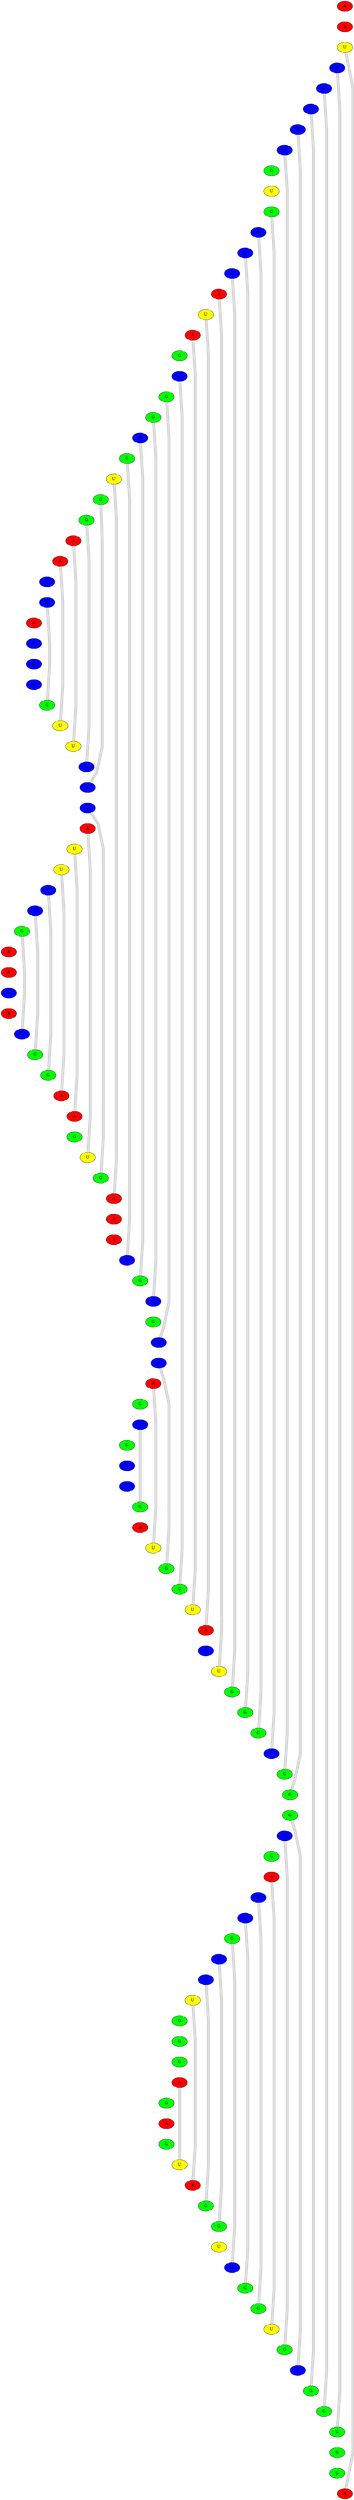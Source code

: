 graph RNA {
  bgcolor="transparent";
  splines=polyline;
  overlap=scale;
  size="50,50";
  0 [label="A", fontcolor="black", fillcolor="red", style=filled];
  1 [label="A", fontcolor="black", fillcolor="red", style=filled];
  0 -- 1 [color=white, penwidth=10.0];
  2 [label="U", fontcolor="black", fillcolor="yellow", style=filled];
  1 -- 2 [color=white, penwidth=10.0];
  3 [label="C", fontcolor="black", fillcolor="blue", style=filled];
  2 -- 3 [color=white, penwidth=10.0];
  4 [label="C", fontcolor="black", fillcolor="blue", style=filled];
  3 -- 4 [color=white, penwidth=10.0];
  5 [label="C", fontcolor="black", fillcolor="blue", style=filled];
  4 -- 5 [color=white, penwidth=10.0];
  6 [label="C", fontcolor="black", fillcolor="blue", style=filled];
  5 -- 6 [color=white, penwidth=10.0];
  7 [label="C", fontcolor="black", fillcolor="blue", style=filled];
  6 -- 7 [color=white, penwidth=10.0];
  8 [label="G", fontcolor="black", fillcolor="green", style=filled];
  7 -- 8 [color=white, penwidth=10.0];
  9 [label="U", fontcolor="black", fillcolor="yellow", style=filled];
  8 -- 9 [color=white, penwidth=10.0];
  10 [label="G", fontcolor="black", fillcolor="green", style=filled];
  9 -- 10 [color=white, penwidth=10.0];
  11 [label="C", fontcolor="black", fillcolor="blue", style=filled];
  10 -- 11 [color=white, penwidth=10.0];
  12 [label="C", fontcolor="black", fillcolor="blue", style=filled];
  11 -- 12 [color=white, penwidth=10.0];
  13 [label="C", fontcolor="black", fillcolor="blue", style=filled];
  12 -- 13 [color=white, penwidth=10.0];
  14 [label="A", fontcolor="black", fillcolor="red", style=filled];
  13 -- 14 [color=white, penwidth=10.0];
  15 [label="U", fontcolor="black", fillcolor="yellow", style=filled];
  14 -- 15 [color=white, penwidth=10.0];
  16 [label="A", fontcolor="black", fillcolor="red", style=filled];
  15 -- 16 [color=white, penwidth=10.0];
  17 [label="G", fontcolor="black", fillcolor="green", style=filled];
  16 -- 17 [color=white, penwidth=10.0];
  18 [label="C", fontcolor="black", fillcolor="blue", style=filled];
  17 -- 18 [color=white, penwidth=10.0];
  19 [label="G", fontcolor="black", fillcolor="green", style=filled];
  18 -- 19 [color=white, penwidth=10.0];
  20 [label="G", fontcolor="black", fillcolor="green", style=filled];
  19 -- 20 [color=white, penwidth=10.0];
  21 [label="C", fontcolor="black", fillcolor="blue", style=filled];
  20 -- 21 [color=white, penwidth=10.0];
  22 [label="G", fontcolor="black", fillcolor="green", style=filled];
  21 -- 22 [color=white, penwidth=10.0];
  23 [label="U", fontcolor="black", fillcolor="yellow", style=filled];
  22 -- 23 [color=white, penwidth=10.0];
  24 [label="G", fontcolor="black", fillcolor="green", style=filled];
  23 -- 24 [color=white, penwidth=10.0];
  25 [label="G", fontcolor="black", fillcolor="green", style=filled];
  24 -- 25 [color=white, penwidth=10.0];
  26 [label="A", fontcolor="black", fillcolor="red", style=filled];
  25 -- 26 [color=white, penwidth=10.0];
  27 [label="A", fontcolor="black", fillcolor="red", style=filled];
  26 -- 27 [color=white, penwidth=10.0];
  28 [label="C", fontcolor="black", fillcolor="blue", style=filled];
  27 -- 28 [color=white, penwidth=10.0];
  29 [label="C", fontcolor="black", fillcolor="blue", style=filled];
  28 -- 29 [color=white, penwidth=10.0];
  30 [label="A", fontcolor="black", fillcolor="red", style=filled];
  29 -- 30 [color=white, penwidth=10.0];
  31 [label="C", fontcolor="black", fillcolor="blue", style=filled];
  30 -- 31 [color=white, penwidth=10.0];
  32 [label="C", fontcolor="black", fillcolor="blue", style=filled];
  31 -- 32 [color=white, penwidth=10.0];
  33 [label="C", fontcolor="black", fillcolor="blue", style=filled];
  32 -- 33 [color=white, penwidth=10.0];
  34 [label="G", fontcolor="black", fillcolor="green", style=filled];
  33 -- 34 [color=white, penwidth=10.0];
  35 [label="U", fontcolor="black", fillcolor="yellow", style=filled];
  34 -- 35 [color=white, penwidth=10.0];
  36 [label="U", fontcolor="black", fillcolor="yellow", style=filled];
  35 -- 36 [color=white, penwidth=10.0];
  37 [label="C", fontcolor="black", fillcolor="blue", style=filled];
  36 -- 37 [color=white, penwidth=10.0];
  38 [label="C", fontcolor="black", fillcolor="blue", style=filled];
  37 -- 38 [color=white, penwidth=10.0];
  39 [label="C", fontcolor="black", fillcolor="blue", style=filled];
  38 -- 39 [color=white, penwidth=10.0];
  40 [label="A", fontcolor="black", fillcolor="red", style=filled];
  39 -- 40 [color=white, penwidth=10.0];
  41 [label="U", fontcolor="black", fillcolor="yellow", style=filled];
  40 -- 41 [color=white, penwidth=10.0];
  42 [label="U", fontcolor="black", fillcolor="yellow", style=filled];
  41 -- 42 [color=white, penwidth=10.0];
  43 [label="C", fontcolor="black", fillcolor="blue", style=filled];
  42 -- 43 [color=white, penwidth=10.0];
  44 [label="C", fontcolor="black", fillcolor="blue", style=filled];
  43 -- 44 [color=white, penwidth=10.0];
  45 [label="G", fontcolor="black", fillcolor="green", style=filled];
  44 -- 45 [color=white, penwidth=10.0];
  46 [label="A", fontcolor="black", fillcolor="red", style=filled];
  45 -- 46 [color=white, penwidth=10.0];
  47 [label="A", fontcolor="black", fillcolor="red", style=filled];
  46 -- 47 [color=white, penwidth=10.0];
  48 [label="C", fontcolor="black", fillcolor="blue", style=filled];
  47 -- 48 [color=white, penwidth=10.0];
  49 [label="A", fontcolor="black", fillcolor="red", style=filled];
  48 -- 49 [color=white, penwidth=10.0];
  50 [label="C", fontcolor="black", fillcolor="blue", style=filled];
  49 -- 50 [color=white, penwidth=10.0];
  51 [label="G", fontcolor="black", fillcolor="green", style=filled];
  50 -- 51 [color=white, penwidth=10.0];
  52 [label="G", fontcolor="black", fillcolor="green", style=filled];
  51 -- 52 [color=white, penwidth=10.0];
  53 [label="A", fontcolor="black", fillcolor="red", style=filled];
  52 -- 53 [color=white, penwidth=10.0];
  54 [label="A", fontcolor="black", fillcolor="red", style=filled];
  53 -- 54 [color=white, penwidth=10.0];
  55 [label="G", fontcolor="black", fillcolor="green", style=filled];
  54 -- 55 [color=white, penwidth=10.0];
  56 [label="U", fontcolor="black", fillcolor="yellow", style=filled];
  55 -- 56 [color=white, penwidth=10.0];
  57 [label="G", fontcolor="black", fillcolor="green", style=filled];
  56 -- 57 [color=white, penwidth=10.0];
  58 [label="A", fontcolor="black", fillcolor="red", style=filled];
  57 -- 58 [color=white, penwidth=10.0];
  59 [label="A", fontcolor="black", fillcolor="red", style=filled];
  58 -- 59 [color=white, penwidth=10.0];
  60 [label="A", fontcolor="black", fillcolor="red", style=filled];
  59 -- 60 [color=white, penwidth=10.0];
  61 [label="C", fontcolor="black", fillcolor="blue", style=filled];
  60 -- 61 [color=white, penwidth=10.0];
  62 [label="G", fontcolor="black", fillcolor="green", style=filled];
  61 -- 62 [color=white, penwidth=10.0];
  63 [label="C", fontcolor="black", fillcolor="blue", style=filled];
  62 -- 63 [color=white, penwidth=10.0];
  64 [label="G", fontcolor="black", fillcolor="green", style=filled];
  63 -- 64 [color=white, penwidth=10.0];
  65 [label="C", fontcolor="black", fillcolor="blue", style=filled];
  64 -- 65 [color=white, penwidth=10.0];
  66 [label="C", fontcolor="black", fillcolor="blue", style=filled];
  65 -- 66 [color=white, penwidth=10.0];
  67 [label="A", fontcolor="black", fillcolor="red", style=filled];
  66 -- 67 [color=white, penwidth=10.0];
  68 [label="G", fontcolor="black", fillcolor="green", style=filled];
  67 -- 68 [color=white, penwidth=10.0];
  69 [label="C", fontcolor="black", fillcolor="blue", style=filled];
  68 -- 69 [color=white, penwidth=10.0];
  70 [label="G", fontcolor="black", fillcolor="green", style=filled];
  69 -- 70 [color=white, penwidth=10.0];
  71 [label="C", fontcolor="black", fillcolor="blue", style=filled];
  70 -- 71 [color=white, penwidth=10.0];
  72 [label="C", fontcolor="black", fillcolor="blue", style=filled];
  71 -- 72 [color=white, penwidth=10.0];
  73 [label="G", fontcolor="black", fillcolor="green", style=filled];
  72 -- 73 [color=white, penwidth=10.0];
  74 [label="A", fontcolor="black", fillcolor="red", style=filled];
  73 -- 74 [color=white, penwidth=10.0];
  75 [label="U", fontcolor="black", fillcolor="yellow", style=filled];
  74 -- 75 [color=white, penwidth=10.0];
  76 [label="G", fontcolor="black", fillcolor="green", style=filled];
  75 -- 76 [color=white, penwidth=10.0];
  77 [label="G", fontcolor="black", fillcolor="green", style=filled];
  76 -- 77 [color=white, penwidth=10.0];
  78 [label="U", fontcolor="black", fillcolor="yellow", style=filled];
  77 -- 78 [color=white, penwidth=10.0];
  79 [label="A", fontcolor="black", fillcolor="red", style=filled];
  78 -- 79 [color=white, penwidth=10.0];
  80 [label="C", fontcolor="black", fillcolor="blue", style=filled];
  79 -- 80 [color=white, penwidth=10.0];
  81 [label="U", fontcolor="black", fillcolor="yellow", style=filled];
  80 -- 81 [color=white, penwidth=10.0];
  82 [label="G", fontcolor="black", fillcolor="green", style=filled];
  81 -- 82 [color=white, penwidth=10.0];
  83 [label="G", fontcolor="black", fillcolor="green", style=filled];
  82 -- 83 [color=white, penwidth=10.0];
  84 [label="G", fontcolor="black", fillcolor="green", style=filled];
  83 -- 84 [color=white, penwidth=10.0];
  85 [label="C", fontcolor="black", fillcolor="blue", style=filled];
  84 -- 85 [color=white, penwidth=10.0];
  86 [label="G", fontcolor="black", fillcolor="green", style=filled];
  85 -- 86 [color=white, penwidth=10.0];
  87 [label="G", fontcolor="black", fillcolor="green", style=filled];
  86 -- 87 [color=white, penwidth=10.0];
  88 [label="G", fontcolor="black", fillcolor="green", style=filled];
  87 -- 88 [color=white, penwidth=10.0];
  89 [label="C", fontcolor="black", fillcolor="blue", style=filled];
  88 -- 89 [color=white, penwidth=10.0];
  90 [label="G", fontcolor="black", fillcolor="green", style=filled];
  89 -- 90 [color=white, penwidth=10.0];
  91 [label="A", fontcolor="black", fillcolor="red", style=filled];
  90 -- 91 [color=white, penwidth=10.0];
  92 [label="C", fontcolor="black", fillcolor="blue", style=filled];
  91 -- 92 [color=white, penwidth=10.0];
  93 [label="C", fontcolor="black", fillcolor="blue", style=filled];
  92 -- 93 [color=white, penwidth=10.0];
  94 [label="G", fontcolor="black", fillcolor="green", style=filled];
  93 -- 94 [color=white, penwidth=10.0];
  95 [label="C", fontcolor="black", fillcolor="blue", style=filled];
  94 -- 95 [color=white, penwidth=10.0];
  96 [label="C", fontcolor="black", fillcolor="blue", style=filled];
  95 -- 96 [color=white, penwidth=10.0];
  97 [label="U", fontcolor="black", fillcolor="yellow", style=filled];
  96 -- 97 [color=white, penwidth=10.0];
  98 [label="G", fontcolor="black", fillcolor="green", style=filled];
  97 -- 98 [color=white, penwidth=10.0];
  99 [label="G", fontcolor="black", fillcolor="green", style=filled];
  98 -- 99 [color=white, penwidth=10.0];
  100 [label="G", fontcolor="black", fillcolor="green", style=filled];
  99 -- 100 [color=white, penwidth=10.0];
  101 [label="A", fontcolor="black", fillcolor="red", style=filled];
  100 -- 101 [color=white, penwidth=10.0];
  102 [label="G", fontcolor="black", fillcolor="green", style=filled];
  101 -- 102 [color=white, penwidth=10.0];
  103 [label="A", fontcolor="black", fillcolor="red", style=filled];
  102 -- 103 [color=white, penwidth=10.0];
  104 [label="G", fontcolor="black", fillcolor="green", style=filled];
  103 -- 104 [color=white, penwidth=10.0];
  105 [label="U", fontcolor="black", fillcolor="yellow", style=filled];
  104 -- 105 [color=white, penwidth=10.0];
  106 [label="A", fontcolor="black", fillcolor="red", style=filled];
  105 -- 106 [color=white, penwidth=10.0];
  107 [label="G", fontcolor="black", fillcolor="green", style=filled];
  106 -- 107 [color=white, penwidth=10.0];
  108 [label="G", fontcolor="black", fillcolor="green", style=filled];
  107 -- 108 [color=white, penwidth=10.0];
  109 [label="U", fontcolor="black", fillcolor="yellow", style=filled];
  108 -- 109 [color=white, penwidth=10.0];
  110 [label="C", fontcolor="black", fillcolor="blue", style=filled];
  109 -- 110 [color=white, penwidth=10.0];
  111 [label="G", fontcolor="black", fillcolor="green", style=filled];
  110 -- 111 [color=white, penwidth=10.0];
  112 [label="G", fontcolor="black", fillcolor="green", style=filled];
  111 -- 112 [color=white, penwidth=10.0];
  113 [label="U", fontcolor="black", fillcolor="yellow", style=filled];
  112 -- 113 [color=white, penwidth=10.0];
  114 [label="G", fontcolor="black", fillcolor="green", style=filled];
  113 -- 114 [color=white, penwidth=10.0];
  115 [label="C", fontcolor="black", fillcolor="blue", style=filled];
  114 -- 115 [color=white, penwidth=10.0];
  116 [label="G", fontcolor="black", fillcolor="green", style=filled];
  115 -- 116 [color=white, penwidth=10.0];
  117 [label="G", fontcolor="black", fillcolor="green", style=filled];
  116 -- 117 [color=white, penwidth=10.0];
  118 [label="G", fontcolor="black", fillcolor="green", style=filled];
  117 -- 118 [color=white, penwidth=10.0];
  119 [label="G", fontcolor="black", fillcolor="green", style=filled];
  118 -- 119 [color=white, penwidth=10.0];
  120 [label="G", fontcolor="black", fillcolor="green", style=filled];
  119 -- 120 [color=white, penwidth=10.0];
  121 [label="A", fontcolor="black", fillcolor="red", style=filled];
  120 -- 121 [color=white, penwidth=10.0];
  29 -- 34 [color=lightgrey, penwidth=10.0];
  27 -- 35 [color=lightgrey, penwidth=10.0];
  26 -- 36 [color=lightgrey, penwidth=10.0];
  25 -- 37 [color=lightgrey, penwidth=10.0];
  24 -- 38 [color=lightgrey, penwidth=10.0];
  45 -- 50 [color=lightgrey, penwidth=10.0];
  44 -- 51 [color=lightgrey, penwidth=10.0];
  43 -- 52 [color=lightgrey, penwidth=10.0];
  42 -- 53 [color=lightgrey, penwidth=10.0];
  41 -- 54 [color=lightgrey, penwidth=10.0];
  40 -- 56 [color=lightgrey, penwidth=10.0];
  39 -- 57 [color=lightgrey, penwidth=10.0];
  23 -- 58 [color=lightgrey, penwidth=10.0];
  22 -- 61 [color=lightgrey, penwidth=10.0];
  21 -- 62 [color=lightgrey, penwidth=10.0];
  20 -- 63 [color=lightgrey, penwidth=10.0];
  19 -- 65 [color=lightgrey, penwidth=10.0];
  69 -- 73 [color=lightgrey, penwidth=10.0];
  67 -- 75 [color=lightgrey, penwidth=10.0];
  66 -- 76 [color=lightgrey, penwidth=10.0];
  18 -- 77 [color=lightgrey, penwidth=10.0];
  16 -- 78 [color=lightgrey, penwidth=10.0];
  15 -- 79 [color=lightgrey, penwidth=10.0];
  14 -- 81 [color=lightgrey, penwidth=10.0];
  13 -- 82 [color=lightgrey, penwidth=10.0];
  12 -- 83 [color=lightgrey, penwidth=10.0];
  11 -- 84 [color=lightgrey, penwidth=10.0];
  10 -- 85 [color=lightgrey, penwidth=10.0];
  7 -- 86 [color=lightgrey, penwidth=10.0];
  6 -- 87 [color=lightgrey, penwidth=10.0];
  101 -- 105 [color=lightgrey, penwidth=10.0];
  97 -- 106 [color=lightgrey, penwidth=10.0];
  96 -- 107 [color=lightgrey, penwidth=10.0];
  95 -- 108 [color=lightgrey, penwidth=10.0];
  94 -- 110 [color=lightgrey, penwidth=10.0];
  93 -- 111 [color=lightgrey, penwidth=10.0];
  92 -- 112 [color=lightgrey, penwidth=10.0];
  91 -- 113 [color=lightgrey, penwidth=10.0];
  89 -- 114 [color=lightgrey, penwidth=10.0];
  88 -- 115 [color=lightgrey, penwidth=10.0];
  5 -- 116 [color=lightgrey, penwidth=10.0];
  4 -- 117 [color=lightgrey, penwidth=10.0];
  3 -- 118 [color=lightgrey, penwidth=10.0];
  2 -- 121 [color=lightgrey, penwidth=10.0];
}
